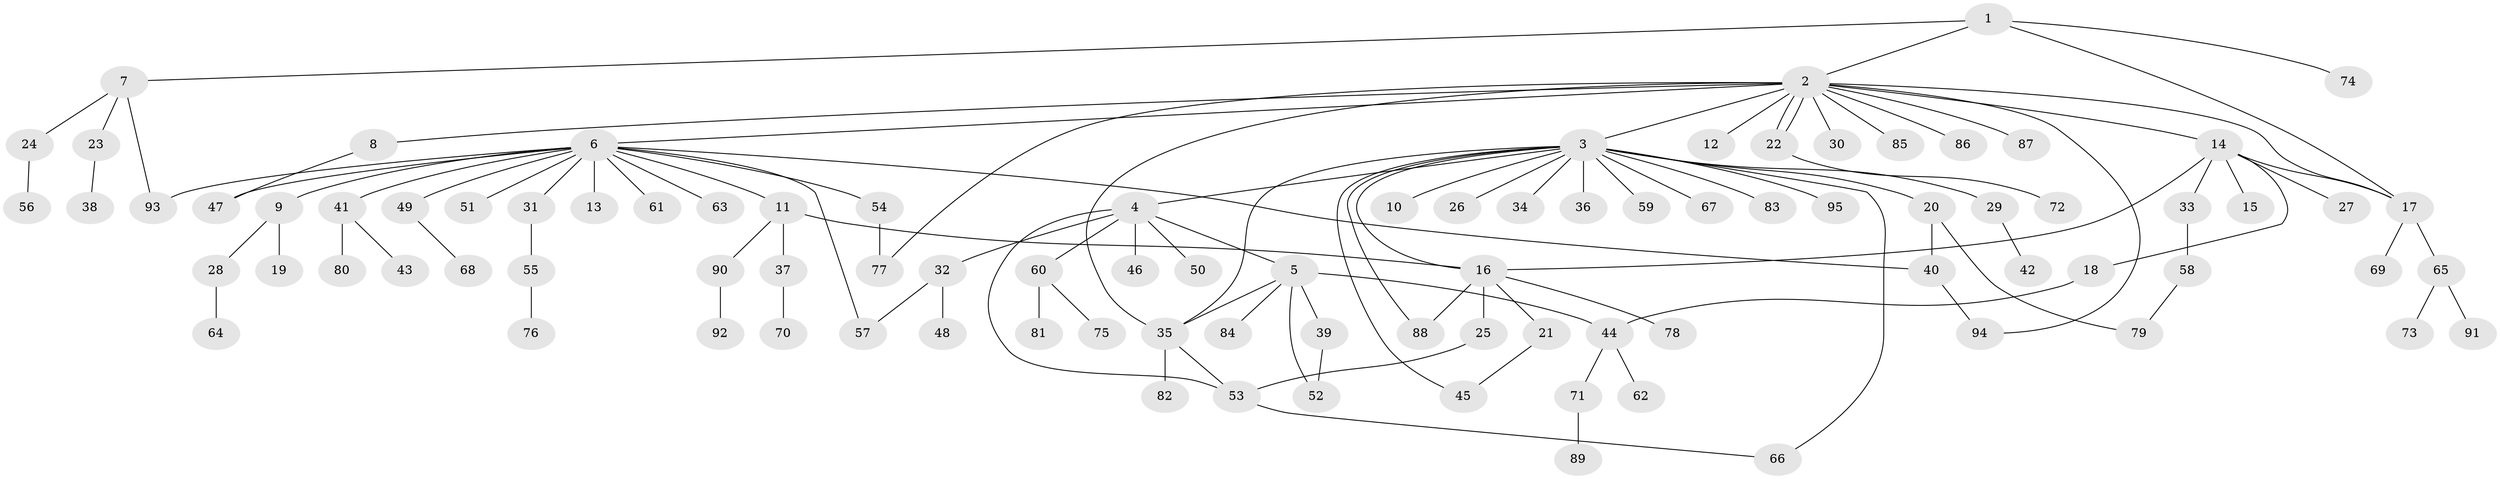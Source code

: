 // coarse degree distribution, {4: 0.07017543859649122, 17: 0.017543859649122806, 9: 0.017543859649122806, 6: 0.017543859649122806, 5: 0.03508771929824561, 15: 0.017543859649122806, 3: 0.07017543859649122, 1: 0.49122807017543857, 7: 0.017543859649122806, 2: 0.24561403508771928}
// Generated by graph-tools (version 1.1) at 2025/18/03/04/25 18:18:00]
// undirected, 95 vertices, 115 edges
graph export_dot {
graph [start="1"]
  node [color=gray90,style=filled];
  1;
  2;
  3;
  4;
  5;
  6;
  7;
  8;
  9;
  10;
  11;
  12;
  13;
  14;
  15;
  16;
  17;
  18;
  19;
  20;
  21;
  22;
  23;
  24;
  25;
  26;
  27;
  28;
  29;
  30;
  31;
  32;
  33;
  34;
  35;
  36;
  37;
  38;
  39;
  40;
  41;
  42;
  43;
  44;
  45;
  46;
  47;
  48;
  49;
  50;
  51;
  52;
  53;
  54;
  55;
  56;
  57;
  58;
  59;
  60;
  61;
  62;
  63;
  64;
  65;
  66;
  67;
  68;
  69;
  70;
  71;
  72;
  73;
  74;
  75;
  76;
  77;
  78;
  79;
  80;
  81;
  82;
  83;
  84;
  85;
  86;
  87;
  88;
  89;
  90;
  91;
  92;
  93;
  94;
  95;
  1 -- 2;
  1 -- 7;
  1 -- 17;
  1 -- 74;
  2 -- 3;
  2 -- 6;
  2 -- 8;
  2 -- 12;
  2 -- 14;
  2 -- 17;
  2 -- 22;
  2 -- 22;
  2 -- 30;
  2 -- 35;
  2 -- 77;
  2 -- 85;
  2 -- 86;
  2 -- 87;
  2 -- 94;
  3 -- 4;
  3 -- 10;
  3 -- 16;
  3 -- 20;
  3 -- 26;
  3 -- 29;
  3 -- 34;
  3 -- 35;
  3 -- 36;
  3 -- 45;
  3 -- 59;
  3 -- 66;
  3 -- 67;
  3 -- 83;
  3 -- 88;
  3 -- 95;
  4 -- 5;
  4 -- 32;
  4 -- 46;
  4 -- 50;
  4 -- 53;
  4 -- 60;
  5 -- 35;
  5 -- 39;
  5 -- 44;
  5 -- 52;
  5 -- 84;
  6 -- 9;
  6 -- 11;
  6 -- 13;
  6 -- 31;
  6 -- 40;
  6 -- 41;
  6 -- 47;
  6 -- 49;
  6 -- 51;
  6 -- 54;
  6 -- 57;
  6 -- 61;
  6 -- 63;
  6 -- 93;
  7 -- 23;
  7 -- 24;
  7 -- 93;
  8 -- 47;
  9 -- 19;
  9 -- 28;
  11 -- 16;
  11 -- 37;
  11 -- 90;
  14 -- 15;
  14 -- 16;
  14 -- 17;
  14 -- 18;
  14 -- 27;
  14 -- 33;
  16 -- 21;
  16 -- 25;
  16 -- 78;
  16 -- 88;
  17 -- 65;
  17 -- 69;
  18 -- 44;
  20 -- 40;
  20 -- 79;
  21 -- 45;
  22 -- 72;
  23 -- 38;
  24 -- 56;
  25 -- 53;
  28 -- 64;
  29 -- 42;
  31 -- 55;
  32 -- 48;
  32 -- 57;
  33 -- 58;
  35 -- 53;
  35 -- 82;
  37 -- 70;
  39 -- 52;
  40 -- 94;
  41 -- 43;
  41 -- 80;
  44 -- 62;
  44 -- 71;
  49 -- 68;
  53 -- 66;
  54 -- 77;
  55 -- 76;
  58 -- 79;
  60 -- 75;
  60 -- 81;
  65 -- 73;
  65 -- 91;
  71 -- 89;
  90 -- 92;
}

